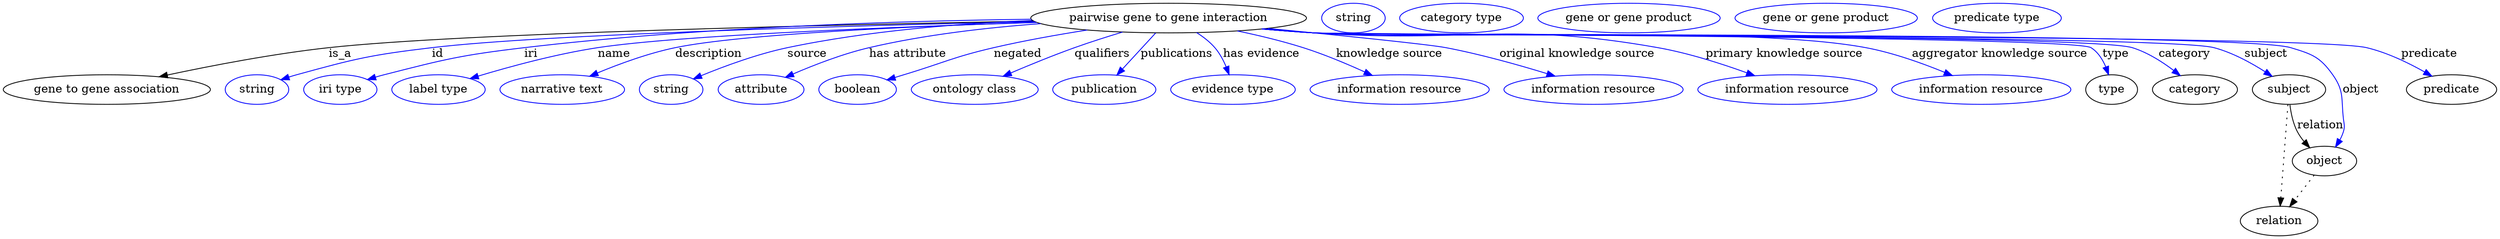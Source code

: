 digraph {
	graph [bb="0,0,3020,283"];
	node [label="\N"];
	"pairwise gene to gene interaction"	[height=0.5,
		label="pairwise gene to gene interaction",
		pos="1410.4,265",
		width=4.6399];
	"gene to gene association"	[height=0.5,
		pos="125.44,178",
		width=3.4844];
	"pairwise gene to gene interaction" -> "gene to gene association"	[label=is_a,
		lp="408.44,221.5",
		pos="e,188.9,193.57 1246.9,261.34 1002.7,256.86 554.53,246.54 394.44,229 327.65,221.68 252.54,207.19 198.7,195.68"];
	id	[color=blue,
		height=0.5,
		label=string,
		pos="307.44,178",
		width=1.0652];
	"pairwise gene to gene interaction" -> id	[color=blue,
		label=id,
		lp="526.44,221.5",
		pos="e,336.42,190.01 1248,260.72 1030.4,255.79 655.67,245.28 519.44,229 445.61,220.18 427.11,215.79 355.44,196 352.33,195.14 349.13,194.18 \
345.93,193.17",
		style=solid];
	iri	[color=blue,
		height=0.5,
		label="iri type",
		pos="408.44,178",
		width=1.2277];
	"pairwise gene to gene interaction" -> iri	[color=blue,
		label=iri,
		lp="639.44,221.5",
		pos="e,441.34,190.22 1243.8,263.58 1085.7,261.51 841.66,253.99 631.44,229 555.01,219.91 535.99,215.12 461.44,196 458.06,195.13 454.58,\
194.17 451.1,193.16",
		style=solid];
	name	[color=blue,
		height=0.5,
		label="label type",
		pos="527.44,178",
		width=1.5707];
	"pairwise gene to gene interaction" -> name	[color=blue,
		label=name,
		lp="740.44,221.5",
		pos="e,565.77,191.39 1250.7,259.64 1079.4,254.31 818.77,244.07 720.44,229 670.34,221.32 614.42,206.07 575.72,194.42",
		style=solid];
	description	[color=blue,
		height=0.5,
		label="narrative text",
		pos="677.44,178",
		width=2.0943];
	"pairwise gene to gene interaction" -> description	[color=blue,
		label=description,
		lp="853.94,221.5",
		pos="e,710.44,194.25 1250.3,259.9 1102.3,255.14 893.73,245.73 813.44,229 781.09,222.26 746.13,209.27 719.75,198.22",
		style=solid];
	source	[color=blue,
		height=0.5,
		label=string,
		pos="809.44,178",
		width=1.0652];
	"pairwise gene to gene interaction" -> source	[color=blue,
		label=source,
		lp="972.44,221.5",
		pos="e,836.23,191.1 1245.3,262.22 1156.5,258.58 1045.6,249.71 948.44,229 912.43,221.32 873.09,206.53 845.48,195.02",
		style=solid];
	"has attribute"	[color=blue,
		height=0.5,
		label=attribute,
		pos="917.44,178",
		width=1.4443];
	"pairwise gene to gene interaction" -> "has attribute"	[color=blue,
		label="has attribute",
		lp="1094.4,221.5",
		pos="e,946.92,192.99 1255.3,258.3 1190.4,253.54 1114.6,244.84 1047.4,229 1015.8,221.54 981.59,208.14 956.19,197.09",
		style=solid];
	negated	[color=blue,
		height=0.5,
		label=boolean,
		pos="1034.4,178",
		width=1.2999];
	"pairwise gene to gene interaction" -> negated	[color=blue,
		label=negated,
		lp="1227.4,221.5",
		pos="e,1069.6,189.91 1311.8,250.44 1275.9,244.8 1235.1,237.55 1198.4,229 1149.1,217.52 1137.8,210.81 1089.4,196 1086.1,194.99 1082.7,\
193.94 1079.3,192.89",
		style=solid];
	qualifiers	[color=blue,
		height=0.5,
		label="ontology class",
		pos="1175.4,178",
		width=2.1304];
	"pairwise gene to gene interaction" -> qualifiers	[color=blue,
		label=qualifiers,
		lp="1329.9,221.5",
		pos="e,1209.8,194.2 1354.4,247.95 1335.9,242.32 1315.1,235.72 1296.4,229 1270.5,219.69 1242,207.99 1219.2,198.25",
		style=solid];
	publications	[color=blue,
		height=0.5,
		label=publication,
		pos="1332.4,178",
		width=1.7332];
	"pairwise gene to gene interaction" -> publications	[color=blue,
		label=publications,
		lp="1420.4,221.5",
		pos="e,1347.7,195.6 1394.7,246.8 1383.2,234.31 1367.5,217.24 1354.8,203.35",
		style=solid];
	"has evidence"	[color=blue,
		height=0.5,
		label="evidence type",
		pos="1488.4,178",
		width=2.0943];
	"pairwise gene to gene interaction" -> "has evidence"	[color=blue,
		label="has evidence",
		lp="1522.9,221.5",
		pos="e,1483.7,196.17 1444.4,247.32 1452.3,242.25 1460.3,236.11 1466.4,229 1472.3,222.27 1476.8,213.76 1480.2,205.67",
		style=solid];
	"knowledge source"	[color=blue,
		height=0.5,
		label="information resource",
		pos="1690.4,178",
		width=3.015];
	"pairwise gene to gene interaction" -> "knowledge source"	[color=blue,
		label="knowledge source",
		lp="1677.9,221.5",
		pos="e,1657.3,195.19 1493.8,249.33 1519.6,243.93 1547.9,237.11 1573.4,229 1598.7,220.96 1626.1,209.44 1648,199.49",
		style=solid];
	"original knowledge source"	[color=blue,
		height=0.5,
		label="information resource",
		pos="1925.4,178",
		width=3.015];
	"pairwise gene to gene interaction" -> "original knowledge source"	[color=blue,
		label="original knowledge source",
		lp="1905.4,221.5",
		pos="e,1878.8,194.35 1530.7,252.47 1618.4,243.9 1725.3,233.02 1746.4,229 1788.2,221.06 1834.3,208.07 1869.3,197.31",
		style=solid];
	"primary knowledge source"	[color=blue,
		height=0.5,
		label="information resource",
		pos="2160.4,178",
		width=3.015];
	"pairwise gene to gene interaction" -> "primary knowledge source"	[color=blue,
		label="primary knowledge source",
		lp="2156.4,221.5",
		pos="e,2120.8,194.84 1525.9,251.97 1546,250.12 1566.8,248.37 1586.4,247 1771.5,234.08 1820.8,261.43 2003.4,229 2040.4,222.43 2080.8,209.45 \
2111.3,198.36",
		style=solid];
	"aggregator knowledge source"	[color=blue,
		height=0.5,
		label="information resource",
		pos="2395.4,178",
		width=3.015];
	"pairwise gene to gene interaction" -> "aggregator knowledge source"	[color=blue,
		label="aggregator knowledge source",
		lp="2417.9,221.5",
		pos="e,2360.3,195.04 1524.4,251.83 1545,249.95 1566.4,248.24 1586.4,247 1734.9,237.85 2109.3,256.35 2255.4,229 2288.3,222.85 2323.8,210.11 \
2350.8,199.04",
		style=solid];
	type	[height=0.5,
		pos="2553.4,178",
		width=0.86659];
	"pairwise gene to gene interaction" -> type	[color=blue,
		label=type,
		lp="2558.4,221.5",
		pos="e,2549.8,196.03 1524,251.74 1544.7,249.86 1566.2,248.17 1586.4,247 1612.6,245.49 2506.3,242.97 2528.4,229 2536.9,223.67 2542.6,214.56 \
2546.4,205.56",
		style=solid];
	category	[height=0.5,
		pos="2654.4,178",
		width=1.4263];
	"pairwise gene to gene interaction" -> category	[color=blue,
		label=category,
		lp="2641.9,221.5",
		pos="e,2636.6,194.99 1523.9,251.72 1544.7,249.85 1566.2,248.16 1586.4,247 1641.5,243.85 2525.8,245.29 2578.4,229 2596.7,223.36 2614.6,\
211.89 2628.5,201.36",
		style=solid];
	subject	[height=0.5,
		pos="2768.4,178",
		width=1.2277];
	"pairwise gene to gene interaction" -> subject	[color=blue,
		label=subject,
		lp="2740.4,221.5",
		pos="e,2748,194.05 1523.5,251.74 1544.4,249.85 1566.1,248.15 1586.4,247 1647,243.58 2618.8,244.55 2677.4,229 2699.7,223.09 2722.4,210.63 \
2739.6,199.63",
		style=solid];
	object	[height=0.5,
		pos="2811.4,91",
		width=1.0832];
	"pairwise gene to gene interaction" -> object	[color=blue,
		label=object,
		lp="2855.4,178",
		pos="e,2824.8,108.09 1523.5,251.72 1544.4,249.83 1566.1,248.14 1586.4,247 1652.1,243.33 2707.5,248.11 2770.4,229 2796.3,221.16 2805.8,\
218.03 2821.4,196 2835.7,175.86 2831.5,166.51 2834.4,142 2835.2,135.38 2836.3,133.39 2834.4,127 2833.4,123.55 2831.9,120.13 2830.2,\
116.85",
		style=solid];
	predicate	[height=0.5,
		pos="2965.4,178",
		width=1.5165];
	"pairwise gene to gene interaction" -> predicate	[color=blue,
		label=predicate,
		lp="2938.4,221.5",
		pos="e,2941.6,194.32 1523.5,251.7 1544.4,249.81 1566.1,248.13 1586.4,247 1657.2,243.09 2793.5,245.37 2862.4,229 2887.3,223.1 2913.2,210.5 \
2932.8,199.43",
		style=solid];
	association_type	[color=blue,
		height=0.5,
		label=string,
		pos="1633.4,265",
		width=1.0652];
	association_category	[color=blue,
		height=0.5,
		label="category type",
		pos="1764.4,265",
		width=2.0762];
	subject -> object	[label=relation,
		lp="2806.4,134.5",
		pos="e,2793.5,107.23 2769.5,159.55 2770.7,149.57 2773.2,137.07 2778.4,127 2780.7,122.68 2783.6,118.52 2786.8,114.66"];
	relation	[height=0.5,
		pos="2756.4,18",
		width=1.2999];
	subject -> relation	[pos="e,2757.7,36.188 2767.1,159.79 2765.1,132.48 2761,78.994 2758.5,46.38",
		style=dotted];
	"gene to gene association_subject"	[color=blue,
		height=0.5,
		label="gene or gene product",
		pos="1967.4,265",
		width=3.0692];
	object -> relation	[pos="e,2769.3,35.54 2799,73.889 2792,64.939 2783.3,53.617 2775.5,43.584",
		style=dotted];
	"gene to gene association_object"	[color=blue,
		height=0.5,
		label="gene or gene product",
		pos="2206.4,265",
		width=3.0692];
	"pairwise gene to gene interaction_predicate"	[color=blue,
		height=0.5,
		label="predicate type",
		pos="2412.4,265",
		width=2.1665];
}
